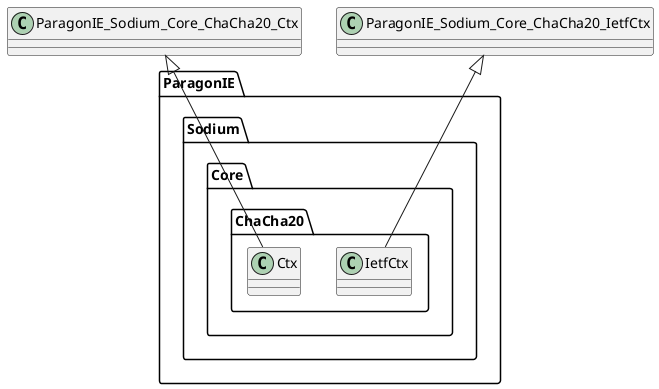 @startuml
class ParagonIE.Sodium.Core.ChaCha20.Ctx
ParagonIE_Sodium_Core_ChaCha20_Ctx <|-- ParagonIE.Sodium.Core.ChaCha20.Ctx

class ParagonIE.Sodium.Core.ChaCha20.IetfCtx
ParagonIE_Sodium_Core_ChaCha20_IetfCtx <|-- ParagonIE.Sodium.Core.ChaCha20.IetfCtx
@enduml
